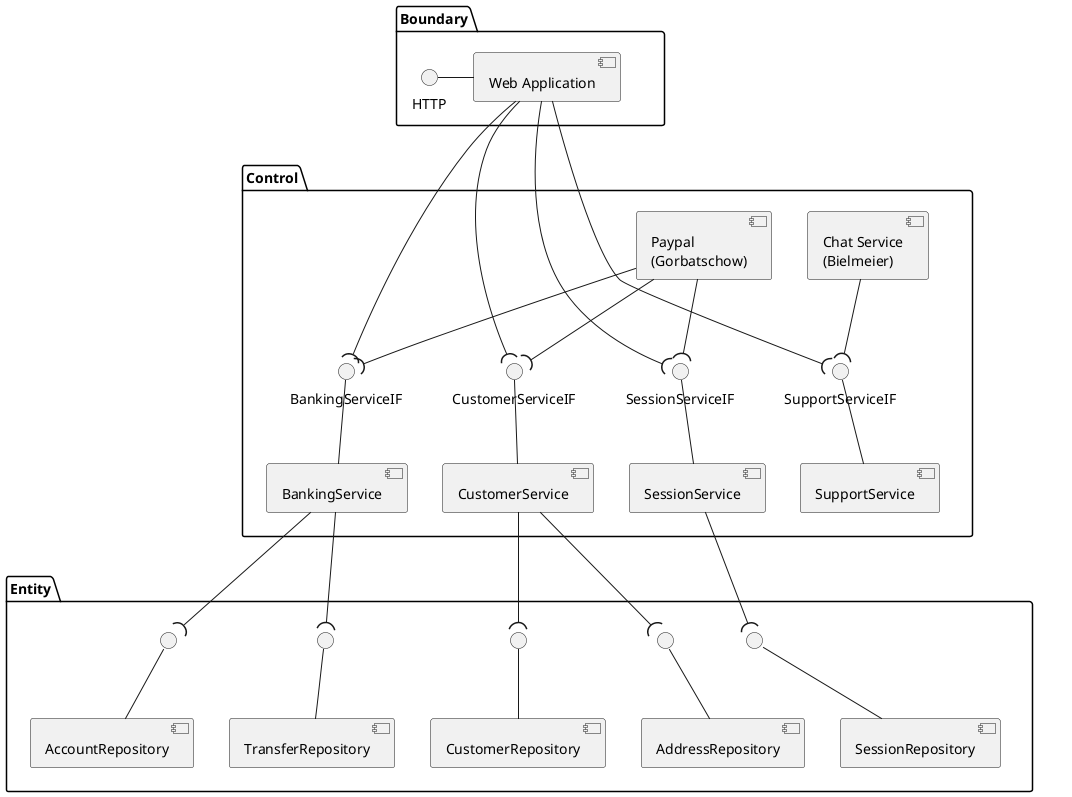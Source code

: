 @startuml


skinparam monochrome true

package "Boundary" as presentation {
  HTTP - [Web Application]
}

package "Control" as logic {
  [Paypal\n(Gorbatschow)] as paypal
  [Chat Service\n(Bielmeier)] as chat

  [SessionService] -up-() SessionServiceIF
  SessionServiceIF )-up- [Web Application]
  SessionServiceIF )-up- paypal

  [CustomerService] -up-() CustomerServiceIF
  CustomerServiceIF )-up- [Web Application]
  CustomerServiceIF )-up- paypal

  [BankingService] -up-() BankingServiceIF
  BankingServiceIF )-up- [Web Application]
  BankingServiceIF )-up- paypal

  [SupportService] -up-() SupportServiceIF
  SupportServiceIF )-up- [Web Application]
  SupportServiceIF )-up- chat

  chat -[hidden]-> [SupportService]



}

package "Entity" as entity {
  interface " " as IF1
  interface " " as IF2
  interface " " as IF3
  interface " " as IF4
  interface " " as IF5

  [SessionRepository] -up-() IF1
  IF1 )-up- [SessionService]

  [AccountRepository] -up-() IF2
  IF2 )-up- [BankingService]

  [TransferRepository] -up-() IF3
  IF3 )-up- [BankingService]

  [CustomerRepository] -up-() IF4
  IF4 )-up- [CustomerService]

  [AddressRepository] -up-() IF5
  IF5 )-up- [CustomerService]
}

presentation -[hidden]-> logic
presentation -[hidden]-> entity
logic -[hidden]-> entity




@enduml